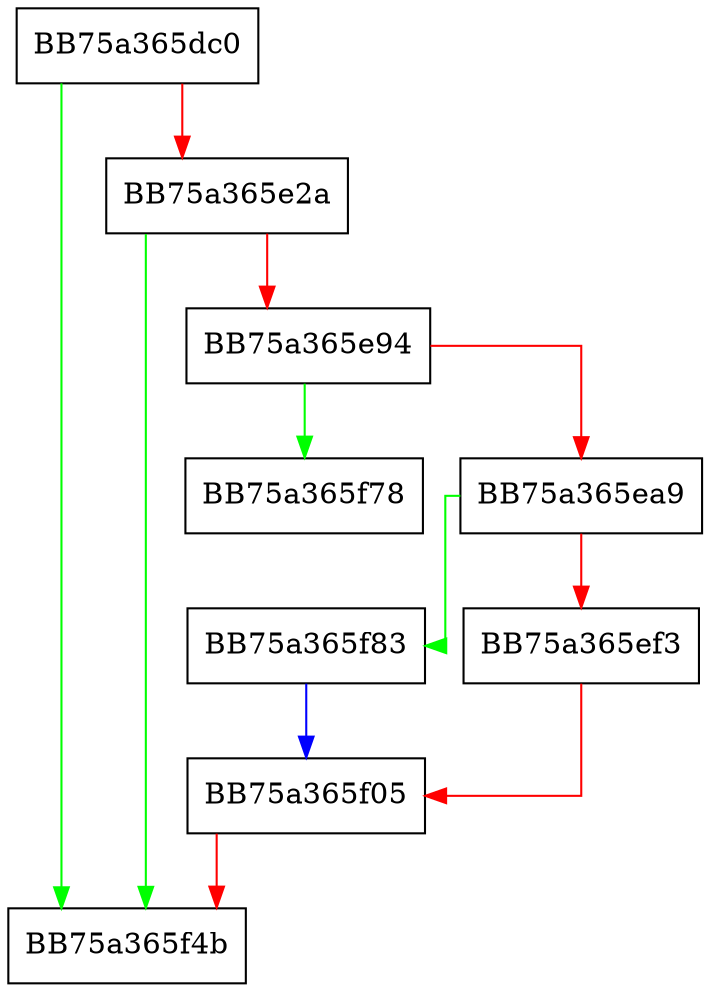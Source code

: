 digraph SymCryptRsaCoreEnc {
  node [shape="box"];
  graph [splines=ortho];
  BB75a365dc0 -> BB75a365f4b [color="green"];
  BB75a365dc0 -> BB75a365e2a [color="red"];
  BB75a365e2a -> BB75a365f4b [color="green"];
  BB75a365e2a -> BB75a365e94 [color="red"];
  BB75a365e94 -> BB75a365f78 [color="green"];
  BB75a365e94 -> BB75a365ea9 [color="red"];
  BB75a365ea9 -> BB75a365f83 [color="green"];
  BB75a365ea9 -> BB75a365ef3 [color="red"];
  BB75a365ef3 -> BB75a365f05 [color="red"];
  BB75a365f05 -> BB75a365f4b [color="red"];
  BB75a365f83 -> BB75a365f05 [color="blue"];
}